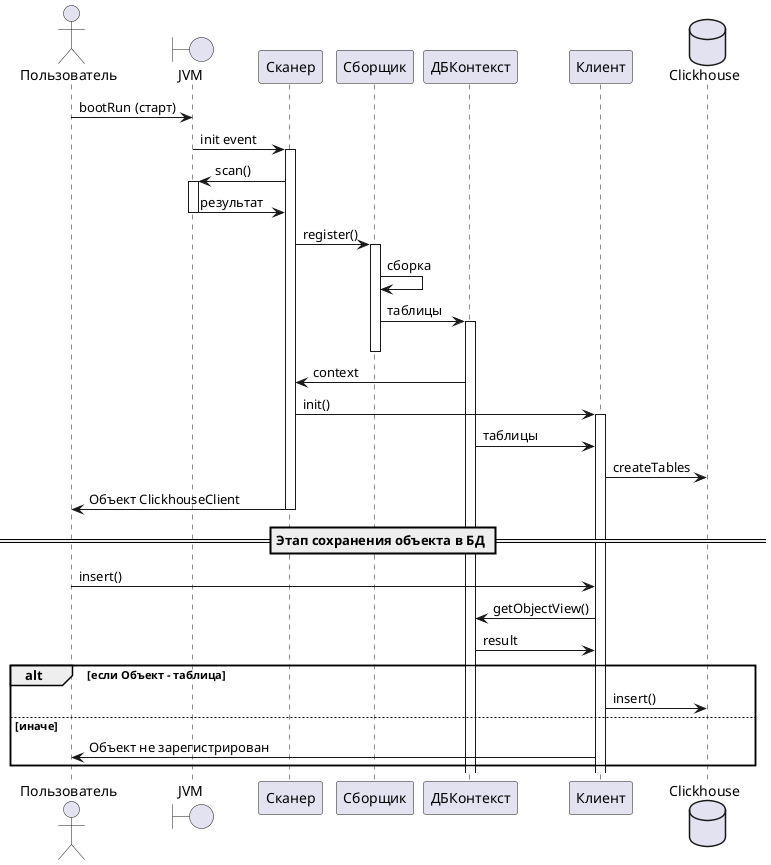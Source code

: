 @startuml
actor Пользователь as u
boundary "JVM" as code
participant Сканер as sc
participant Сборщик as mp
participant ДБКонтекст as ctx
participant Клиент as client
database Clickhouse as ch

u -> code : bootRun (старт)
code -> sc : init event
activate sc
sc -> code : scan()
activate code
code -> sc : результат
deactivate code
sc -> mp : register()
activate mp
mp -> mp : сборка
mp -> ctx : таблицы
activate ctx
deactivate mp
ctx -> sc : context
sc -> client : init()
activate client
ctx -> client : таблицы
client -> ch : createTables
sc -> u : Объект ClickhouseClient
deactivate sc

== Этап сохранения объекта в БД ==

u -> client : insert()
client -> ctx : getObjectView()
ctx -> client : result

alt если Объект - таблица
    client -> ch : insert()
else иначе
    client -> u : Объект не зарегистрирован
end

@enduml

Диаграмма компонентов

@startuml
package "ClickHouse Library" {
    [ClickHouseClient] --> [ConnectionPool]
    [ConnectionPool] --> [ClickHouseConnection]
    [ClickHouseConnection] --> [ClickHouseServer]
}

package "Client Application" {
    [Client] --> [ClickHouseClient]
}
@enduml

Диаграмма классов

@startuml

interface TablesRegistrar {
    + scanAndRegister(String[] basePackages)
    + getContext(): DatabaseContext
}

class ClickhouseTablesRegistrar {
    + scanAndRegister(String[] basePackages)
    + getContext(): DatabaseContext
    - registerTables()
}

interface DatabaseClient {
    + insert(Object row)
    + batchInsert(Object[] rows)
}

class ClickHouseClient {
    + insert(Object row)
    + batchInsert(Object[] rows)
    - objectToMap(Object obj): Map<String, Object>
}

DatabaseClient <|.. ClickHouseClient

class HikariConnectionPool {
    + getConnection(): ClickHouseConnection
    + releaseConnection(conn: ClickHouseConnection)
}

interface DatabaseContext {
    + insert(Row row, Table table)
    + batchInsert(Row[] rows, Table table)
    + executeQuery(String query)
    + register(Table[] tables)
    + initialize(Properties properties)
    + getMirror(Class class)
}

class AbstractDatabaseContext {
    + insert(Row row, Table table)
    + batchInsert(Row[] rows, Table table)
    + executeQuery(String query)
    + register(Table[] tables)
    + initialize(Properties properties)
    + getMirror(Class class)
    + createTable(Table table): String
    + insertQuery(Row row, Table table): String

    # withConnection(ConnectionConsumer consumer)
    # init()
    - getConnection()
}

class ClickhouseDatabaseContext {
    + createTable(Table table): String
    + insertQuery(Row row, Table table): String
    + batchInsertQuery(Row row, Table table): String
}

interface TableMapper {
    + mapTables(BeanDefinition[] definitions): Tables[]
    + buildTable(TableName name, Field[] fields, ...): Table
}

class ClickhouseTableMapper {
    + mapTables(BeanDefinition[] definitions): Tables[]
    + buildTable(TableName name, Field[] fields, ...): Table
}

package "Clickhouse types" {}

TablesRegistrar <|.. ClickhouseTablesRegistrar
DatabaseContext <|.. AbstractDatabaseContext
AbstractDatabaseContext <|-- ClickhouseDatabaseContext
ClickHouseClient --> AbstractDatabaseContext
AbstractDatabaseContext --> HikariConnectionPool
ClickhouseTablesRegistrar --> DatabaseContext : register()
ClickhouseTableMapper --> "Clickhouse types"
TableMapper <|.. ClickhouseTableMapper
ClickhouseTablesRegistrar o-- TableMapper

@enduml

@startuml
package "Clickhouse types" {
    class DbType {
        # javaType: Class
        - defaultValue: T
        + toSqlName(): String
    }
    class DbNumericType {
        # javaType: Class
        - defaultValue: T
        + toSqlName(): String
    }
    class DbInt {
        # javaType: Class
        - defaultValue: T
        + toSqlName(): String
    }
    class DbInt8 {
        # javaType: Class
        - defaultValue: T
        + toSqlName(): String
    }
    class DbInt16 {
        # javaType: Class
        - defaultValue: T
        + toSqlName(): String
    }
    class DbInt32 {
        # javaType: Class
        - defaultValue: T
        + toSqlName(): String
    }
    class DbInt64 {
        # javaType: Class
        - defaultValue: T
        + toSqlName(): String
    }
    class DbInt128 {
        # javaType: Class
        - defaultValue: T
        + toSqlName(): String
    }
    class DbInt256 {
        # javaType: Class
        - defaultValue: T
        + toSqlName(): String
    }
    class DbFloat {
        # javaType: Class
        - defaultValue: T
        + toSqlName(): String
    }
    class DbFloat32 {
        # javaType: Class
        - defaultValue: T
        + toSqlName(): String
    }
    class DbFloat64 {
        # javaType: Class
        - defaultValue: T
        + toSqlName(): String
    }
    class DbString {
        # javaType: Class
        - defaultValue: T
        + toSqlName(): String
    }
    class DbMap {
        # javaType: Class
        - defaultValue: T
        + toSqlName(): String
    }
    class DbUUID {
        # javaType: Class
        - defaultValue: T
        + toSqlName(): String
    }
    class DbArray {
        # javaType: Class
        - defaultValue: T
        + toSqlName(): String
    }
}
DbType <|-- DbNumericType
DbNumericType <|-- DbInt
DbInt <|-- DbInt8
DbInt <|-- DbInt16
DbInt <|-- DbInt32
DbInt <|-- DbInt64
DbInt <|-- DbInt128
DbInt <|-- DbInt256
DbNumericType <|-- DbFloat
DbFloat <|-- DbFloat32
DbFloat <|-- DbFloat64
DbType <|-- DbString
DbType <|-- DbUUID
DbType <|-- DbArray
DbType <|-- DbMap
@enduml

@startuml

interface ClickhouseTablesScan {
    + basePackages(): String[]
}

interface Comment {
    + comment(): String
}

interface Convert {
    + converter(): Class
}

interface OrderedBy {
    + expression(): String
    + columns(): String[]
}

interface PartitionBy {
    + expression(): String
    + columns(): String[]
}

interface Table {
    + name(): String
    + engine(): String
}
@enduml
